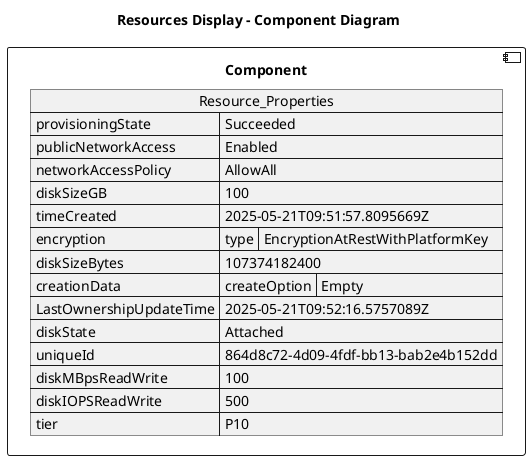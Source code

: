 @startuml

title Resources Display - Component Diagram

component Component {

json  Resource_Properties {
  "provisioningState": "Succeeded",
  "publicNetworkAccess": "Enabled",
  "networkAccessPolicy": "AllowAll",
  "diskSizeGB": 100,
  "timeCreated": "2025-05-21T09:51:57.8095669Z",
  "encryption": {
    "type": "EncryptionAtRestWithPlatformKey"
  },
  "diskSizeBytes": 107374182400,
  "creationData": {
    "createOption": "Empty"
  },
  "LastOwnershipUpdateTime": "2025-05-21T09:52:16.5757089Z",
  "diskState": "Attached",
  "uniqueId": "864d8c72-4d09-4fdf-bb13-bab2e4b152dd",
  "diskMBpsReadWrite": 100,
  "diskIOPSReadWrite": 500,
  "tier": "P10"
}
}
@enduml
